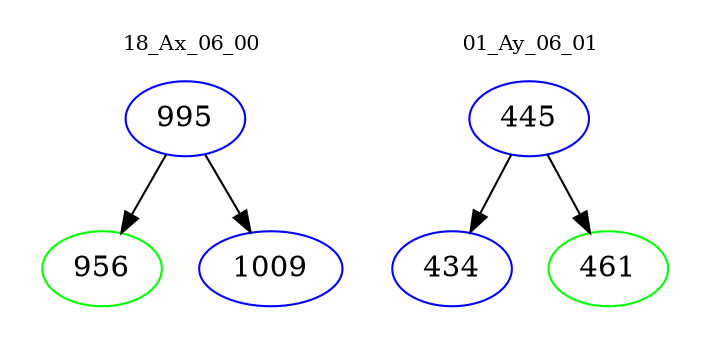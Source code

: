 digraph{
subgraph cluster_0 {
color = white
label = "18_Ax_06_00";
fontsize=10;
T0_995 [label="995", color="blue"]
T0_995 -> T0_956 [color="black"]
T0_956 [label="956", color="green"]
T0_995 -> T0_1009 [color="black"]
T0_1009 [label="1009", color="blue"]
}
subgraph cluster_1 {
color = white
label = "01_Ay_06_01";
fontsize=10;
T1_445 [label="445", color="blue"]
T1_445 -> T1_434 [color="black"]
T1_434 [label="434", color="blue"]
T1_445 -> T1_461 [color="black"]
T1_461 [label="461", color="green"]
}
}
